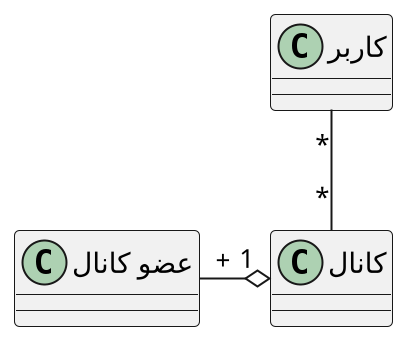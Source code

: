 @startuml join_chanel

scale 2
skinparam DefaultFontName B Nazanin


class "کاربر" as user {
}

class "کانال" as chanel {
}

class "عضو کانال" as member {
}

user "*" -- "*" chanel
chanel "1" o-left- "+" member

@enduml
